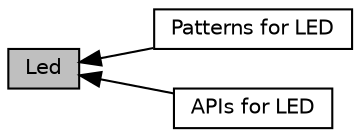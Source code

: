 digraph "Led"
{
  edge [fontname="Helvetica",fontsize="10",labelfontname="Helvetica",labelfontsize="10"];
  node [fontname="Helvetica",fontsize="10",shape=record];
  rankdir=LR;
  Node0 [label="Led",height=0.2,width=0.4,color="black", fillcolor="grey75", style="filled", fontcolor="black"];
  Node1 [label="Patterns for LED",height=0.2,width=0.4,color="black", fillcolor="white", style="filled",URL="$db/d15/group__ledpatterns.html",tooltip="These patterns can be used as described in phLED_SetPattern. "];
  Node2 [label="APIs for LED",height=0.2,width=0.4,color="black", fillcolor="white", style="filled",URL="$d0/d2b/group__ledapi.html"];
  Node0->Node1 [shape=plaintext, dir="back", style="solid"];
  Node0->Node2 [shape=plaintext, dir="back", style="solid"];
}

